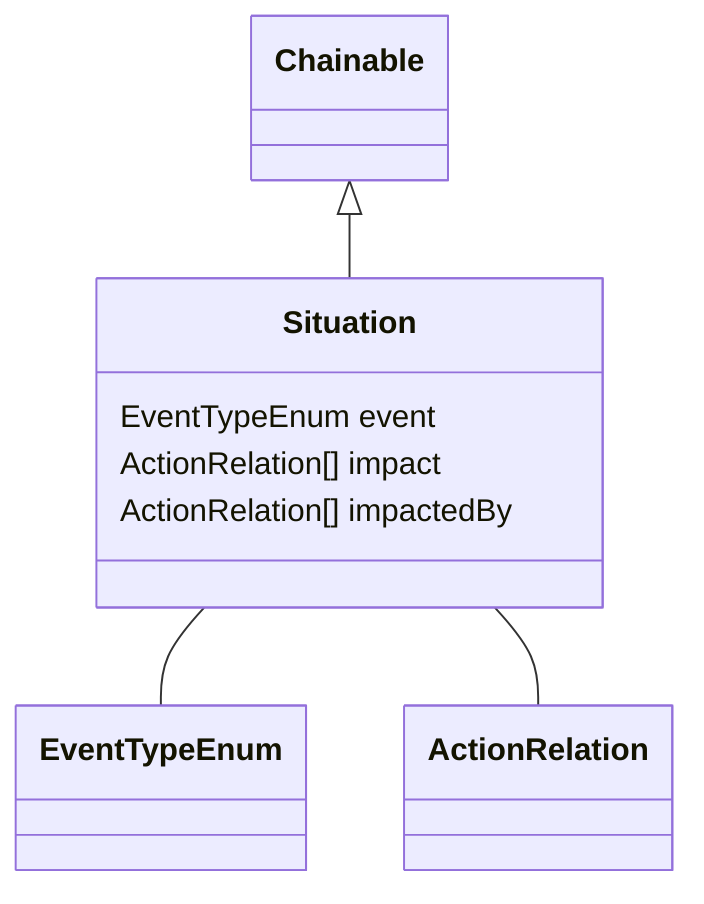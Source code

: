 classDiagram
  Situation -- EventTypeEnum
Situation -- ActionRelation


Chainable <|-- Situation
  class Situation {

  EventTypeEnum event
  ActionRelation[] impact
  ActionRelation[] impactedBy

}